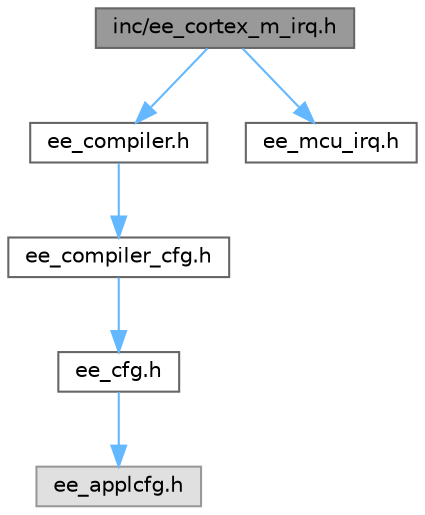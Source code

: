 digraph "inc/ee_cortex_m_irq.h"
{
 // LATEX_PDF_SIZE
  bgcolor="transparent";
  edge [fontname=Helvetica,fontsize=10,labelfontname=Helvetica,labelfontsize=10];
  node [fontname=Helvetica,fontsize=10,shape=box,height=0.2,width=0.4];
  Node1 [id="Node000001",label="inc/ee_cortex_m_irq.h",height=0.2,width=0.4,color="gray40", fillcolor="grey60", style="filled", fontcolor="black",tooltip="ARM Cortex-M IRQs."];
  Node1 -> Node2 [id="edge1_Node000001_Node000002",color="steelblue1",style="solid",tooltip=" "];
  Node2 [id="Node000002",label="ee_compiler.h",height=0.2,width=0.4,color="grey40", fillcolor="white", style="filled",URL="$ee__compiler_8h.html",tooltip="Compilers Abstraction File."];
  Node2 -> Node3 [id="edge2_Node000002_Node000003",color="steelblue1",style="solid",tooltip=" "];
  Node3 [id="Node000003",label="ee_compiler_cfg.h",height=0.2,width=0.4,color="grey40", fillcolor="white", style="filled",URL="$ee__compiler__cfg_8h.html",tooltip="Compilers Cfg Collector."];
  Node3 -> Node4 [id="edge3_Node000003_Node000004",color="steelblue1",style="solid",tooltip=" "];
  Node4 [id="Node000004",label="ee_cfg.h",height=0.2,width=0.4,color="grey40", fillcolor="white", style="filled",URL="$ee__cfg_8h.html",tooltip="Common Configuration Collector."];
  Node4 -> Node5 [id="edge4_Node000004_Node000005",color="steelblue1",style="solid",tooltip=" "];
  Node5 [id="Node000005",label="ee_applcfg.h",height=0.2,width=0.4,color="grey60", fillcolor="#E0E0E0", style="filled",tooltip=" "];
  Node1 -> Node6 [id="edge5_Node000001_Node000006",color="steelblue1",style="solid",tooltip=" "];
  Node6 [id="Node000006",label="ee_mcu_irq.h",height=0.2,width=0.4,color="grey40", fillcolor="white", style="filled",URL="$ee__mcu__irq_8h.html",tooltip="MCU IRQs."];
}
